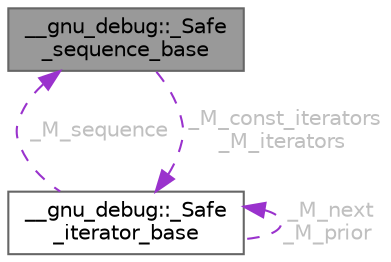 digraph "__gnu_debug::_Safe_sequence_base"
{
 // LATEX_PDF_SIZE
  bgcolor="transparent";
  edge [fontname=Helvetica,fontsize=10,labelfontname=Helvetica,labelfontsize=10];
  node [fontname=Helvetica,fontsize=10,shape=box,height=0.2,width=0.4];
  Node1 [id="Node000001",label="__gnu_debug::_Safe\l_sequence_base",height=0.2,width=0.4,color="gray40", fillcolor="grey60", style="filled", fontcolor="black",tooltip="Base class that supports tracking of iterators that reference a sequence."];
  Node2 -> Node1 [id="edge7_Node000001_Node000002",dir="back",color="darkorchid3",style="dashed",tooltip=" ",label=" _M_const_iterators\n_M_iterators",fontcolor="grey" ];
  Node2 [id="Node000002",label="__gnu_debug::_Safe\l_iterator_base",height=0.2,width=0.4,color="gray40", fillcolor="white", style="filled",URL="$class____gnu__debug_1_1___safe__iterator__base.html",tooltip="Basic functionality for a safe iterator."];
  Node1 -> Node2 [id="edge8_Node000002_Node000001",dir="back",color="darkorchid3",style="dashed",tooltip=" ",label=" _M_sequence",fontcolor="grey" ];
  Node2 -> Node2 [id="edge9_Node000002_Node000002",dir="back",color="darkorchid3",style="dashed",tooltip=" ",label=" _M_next\n_M_prior",fontcolor="grey" ];
}
